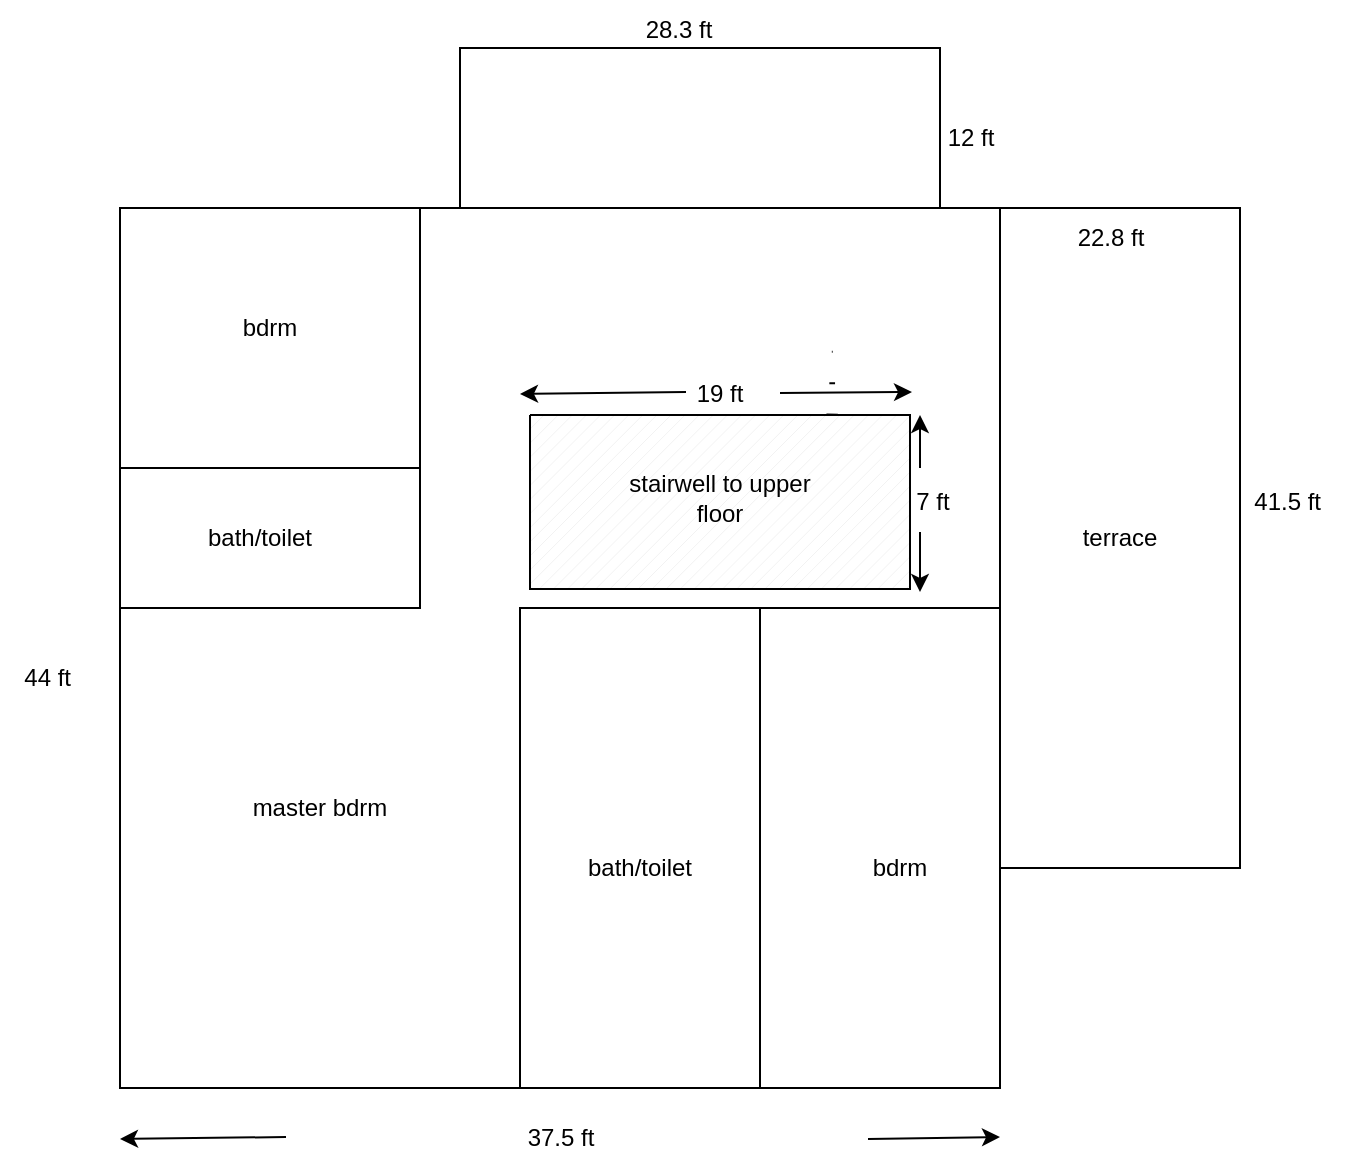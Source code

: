 <mxfile version="24.7.5">
  <diagram name="Page-1" id="azveoF4G-7jJXgx64wrJ">
    <mxGraphModel dx="1434" dy="947" grid="1" gridSize="10" guides="1" tooltips="1" connect="1" arrows="1" fold="1" page="1" pageScale="1" pageWidth="827" pageHeight="1169" math="0" shadow="0">
      <root>
        <mxCell id="0" />
        <mxCell id="1" parent="0" />
        <mxCell id="C0EPqEmD8gqdU7O8rIZc-1" value="" style="whiteSpace=wrap;html=1;aspect=fixed;" vertex="1" parent="1">
          <mxGeometry x="160" y="300" width="440" height="440" as="geometry" />
        </mxCell>
        <mxCell id="C0EPqEmD8gqdU7O8rIZc-2" value="" style="rounded=0;whiteSpace=wrap;html=1;" vertex="1" parent="1">
          <mxGeometry x="600" y="300" width="120" height="330" as="geometry" />
        </mxCell>
        <mxCell id="C0EPqEmD8gqdU7O8rIZc-3" value="" style="rounded=0;whiteSpace=wrap;html=1;" vertex="1" parent="1">
          <mxGeometry x="330" y="220" width="240" height="80" as="geometry" />
        </mxCell>
        <mxCell id="C0EPqEmD8gqdU7O8rIZc-10" value="" style="rounded=0;whiteSpace=wrap;html=1;" vertex="1" parent="1">
          <mxGeometry x="480" y="500" width="120" height="240" as="geometry" />
        </mxCell>
        <mxCell id="C0EPqEmD8gqdU7O8rIZc-11" value="" style="rounded=0;whiteSpace=wrap;html=1;" vertex="1" parent="1">
          <mxGeometry x="360" y="500" width="120" height="240" as="geometry" />
        </mxCell>
        <mxCell id="C0EPqEmD8gqdU7O8rIZc-12" value="" style="rounded=0;whiteSpace=wrap;html=1;" vertex="1" parent="1">
          <mxGeometry x="160" y="300" width="150" height="200" as="geometry" />
        </mxCell>
        <mxCell id="C0EPqEmD8gqdU7O8rIZc-18" value="" style="shape=mxgraph.arrows2.wedgeArrowDashed2;html=1;bendable=0;startWidth=16;stepSize=15;rounded=0;exitX=0.409;exitY=0.386;exitDx=0;exitDy=0;exitPerimeter=0;" edge="1" parent="1">
          <mxGeometry width="100" height="100" relative="1" as="geometry">
            <mxPoint x="368.48" y="473.92" as="sourcePoint" />
            <mxPoint x="476" y="474" as="targetPoint" />
          </mxGeometry>
        </mxCell>
        <mxCell id="C0EPqEmD8gqdU7O8rIZc-19" value="" style="shape=mxgraph.arrows2.wedgeArrowDashed2;html=1;bendable=0;startWidth=10;stepSize=15;rounded=0;entryX=0.773;entryY=0.136;entryDx=0;entryDy=0;entryPerimeter=0;" edge="1" parent="1">
          <mxGeometry width="100" height="100" relative="1" as="geometry">
            <mxPoint x="516" y="482" as="sourcePoint" />
            <mxPoint x="516.12" y="371.84" as="targetPoint" />
          </mxGeometry>
        </mxCell>
        <mxCell id="C0EPqEmD8gqdU7O8rIZc-23" value="" style="verticalLabelPosition=bottom;verticalAlign=top;html=1;shape=mxgraph.basic.rect;fillColor2=none;strokeWidth=1;size=20;indent=5;" vertex="1" parent="1">
          <mxGeometry x="160" y="430" width="150" height="70" as="geometry" />
        </mxCell>
        <mxCell id="C0EPqEmD8gqdU7O8rIZc-24" value="28.3 ft" style="text;html=1;align=center;verticalAlign=middle;resizable=0;points=[];autosize=1;strokeColor=none;fillColor=none;" vertex="1" parent="1">
          <mxGeometry x="409" y="196" width="60" height="30" as="geometry" />
        </mxCell>
        <mxCell id="C0EPqEmD8gqdU7O8rIZc-26" value="12 ft" style="text;html=1;align=center;verticalAlign=middle;resizable=0;points=[];autosize=1;strokeColor=none;fillColor=none;fontFamily=Helvetica;fontSize=12;fontColor=default;" vertex="1" parent="1">
          <mxGeometry x="560" y="250" width="50" height="30" as="geometry" />
        </mxCell>
        <mxCell id="C0EPqEmD8gqdU7O8rIZc-27" value="44 ft&amp;nbsp;" style="text;html=1;align=center;verticalAlign=middle;resizable=0;points=[];autosize=1;strokeColor=none;fillColor=none;" vertex="1" parent="1">
          <mxGeometry x="100" y="520" width="50" height="30" as="geometry" />
        </mxCell>
        <mxCell id="C0EPqEmD8gqdU7O8rIZc-28" value="37.5 ft" style="text;html=1;align=center;verticalAlign=middle;resizable=0;points=[];autosize=1;strokeColor=none;fillColor=none;" vertex="1" parent="1">
          <mxGeometry x="350" y="750" width="60" height="30" as="geometry" />
        </mxCell>
        <mxCell id="C0EPqEmD8gqdU7O8rIZc-29" value="41.5 ft&amp;nbsp;" style="text;html=1;align=center;verticalAlign=middle;resizable=0;points=[];autosize=1;strokeColor=none;fillColor=none;" vertex="1" parent="1">
          <mxGeometry x="715" y="432" width="60" height="30" as="geometry" />
        </mxCell>
        <mxCell id="C0EPqEmD8gqdU7O8rIZc-30" value="22.8 ft" style="text;html=1;align=center;verticalAlign=middle;resizable=0;points=[];autosize=1;strokeColor=none;fillColor=none;fontFamily=Helvetica;fontSize=12;fontColor=default;" vertex="1" parent="1">
          <mxGeometry x="625" y="300" width="60" height="30" as="geometry" />
        </mxCell>
        <mxCell id="C0EPqEmD8gqdU7O8rIZc-31" value="" style="verticalLabelPosition=bottom;verticalAlign=top;html=1;shape=mxgraph.basic.patternFillRect;fillStyle=diag;step=5;fillStrokeWidth=0.2;fillStrokeColor=#dddddd;" vertex="1" parent="1">
          <mxGeometry x="365" y="403.5" width="190" height="87" as="geometry" />
        </mxCell>
        <mxCell id="C0EPqEmD8gqdU7O8rIZc-32" value="stairwell to upper floor" style="text;html=1;align=center;verticalAlign=middle;whiteSpace=wrap;rounded=0;" vertex="1" parent="1">
          <mxGeometry x="410" y="430" width="100" height="30" as="geometry" />
        </mxCell>
        <mxCell id="C0EPqEmD8gqdU7O8rIZc-33" value="19 ft" style="text;html=1;align=center;verticalAlign=middle;whiteSpace=wrap;rounded=0;" vertex="1" parent="1">
          <mxGeometry x="430" y="377.5" width="60" height="30" as="geometry" />
        </mxCell>
        <mxCell id="C0EPqEmD8gqdU7O8rIZc-34" value="" style="endArrow=classic;html=1;rounded=0;entryX=0.975;entryY=0.038;entryDx=0;entryDy=0;entryPerimeter=0;exitX=1;exitY=0.5;exitDx=0;exitDy=0;" edge="1" parent="1" source="C0EPqEmD8gqdU7O8rIZc-33">
          <mxGeometry width="50" height="50" relative="1" as="geometry">
            <mxPoint x="490" y="390" as="sourcePoint" />
            <mxPoint x="556" y="392.0" as="targetPoint" />
          </mxGeometry>
        </mxCell>
        <mxCell id="C0EPqEmD8gqdU7O8rIZc-36" value="" style="endArrow=classic;html=1;rounded=0;entryX=0.98;entryY=0.36;entryDx=0;entryDy=0;entryPerimeter=0;exitX=1;exitY=0.5;exitDx=0;exitDy=0;" edge="1" parent="1">
          <mxGeometry width="50" height="50" relative="1" as="geometry">
            <mxPoint x="443" y="392" as="sourcePoint" />
            <mxPoint x="360" y="393" as="targetPoint" />
          </mxGeometry>
        </mxCell>
        <mxCell id="C0EPqEmD8gqdU7O8rIZc-38" value="" style="endArrow=classic;html=1;rounded=0;" edge="1" parent="1">
          <mxGeometry width="50" height="50" relative="1" as="geometry">
            <mxPoint x="560" y="430" as="sourcePoint" />
            <mxPoint x="560" y="403.5" as="targetPoint" />
          </mxGeometry>
        </mxCell>
        <mxCell id="C0EPqEmD8gqdU7O8rIZc-39" value="" style="endArrow=classic;html=1;rounded=0;entryX=0.75;entryY=0;entryDx=0;entryDy=0;" edge="1" parent="1">
          <mxGeometry width="50" height="50" relative="1" as="geometry">
            <mxPoint x="560" y="462" as="sourcePoint" />
            <mxPoint x="560" y="492" as="targetPoint" />
          </mxGeometry>
        </mxCell>
        <mxCell id="C0EPqEmD8gqdU7O8rIZc-40" value="7 ft" style="text;html=1;align=center;verticalAlign=middle;resizable=0;points=[];autosize=1;strokeColor=none;fillColor=none;fontFamily=Helvetica;fontSize=12;fontColor=default;" vertex="1" parent="1">
          <mxGeometry x="546" y="432" width="40" height="30" as="geometry" />
        </mxCell>
        <mxCell id="C0EPqEmD8gqdU7O8rIZc-41" value="" style="endArrow=classic;html=1;rounded=0;entryX=0.98;entryY=0.36;entryDx=0;entryDy=0;entryPerimeter=0;exitX=1;exitY=0.5;exitDx=0;exitDy=0;" edge="1" parent="1">
          <mxGeometry width="50" height="50" relative="1" as="geometry">
            <mxPoint x="243" y="764.5" as="sourcePoint" />
            <mxPoint x="160" y="765.5" as="targetPoint" />
          </mxGeometry>
        </mxCell>
        <mxCell id="C0EPqEmD8gqdU7O8rIZc-42" value="" style="endArrow=classic;html=1;rounded=0;entryX=0.975;entryY=0.038;entryDx=0;entryDy=0;entryPerimeter=0;exitX=1;exitY=0.5;exitDx=0;exitDy=0;" edge="1" parent="1">
          <mxGeometry width="50" height="50" relative="1" as="geometry">
            <mxPoint x="534" y="765.5" as="sourcePoint" />
            <mxPoint x="600" y="764.5" as="targetPoint" />
          </mxGeometry>
        </mxCell>
        <mxCell id="C0EPqEmD8gqdU7O8rIZc-43" value="master bdrm" style="text;html=1;align=center;verticalAlign=middle;whiteSpace=wrap;rounded=0;" vertex="1" parent="1">
          <mxGeometry x="210" y="590" width="100" height="20" as="geometry" />
        </mxCell>
        <mxCell id="C0EPqEmD8gqdU7O8rIZc-44" value="bdrm" style="text;html=1;align=center;verticalAlign=middle;whiteSpace=wrap;rounded=0;" vertex="1" parent="1">
          <mxGeometry x="185" y="350" width="100" height="20" as="geometry" />
        </mxCell>
        <mxCell id="C0EPqEmD8gqdU7O8rIZc-45" value="bdrm" style="text;html=1;align=center;verticalAlign=middle;whiteSpace=wrap;rounded=0;" vertex="1" parent="1">
          <mxGeometry x="500" y="620" width="100" height="20" as="geometry" />
        </mxCell>
        <mxCell id="C0EPqEmD8gqdU7O8rIZc-46" value="bath/toilet" style="text;html=1;align=center;verticalAlign=middle;whiteSpace=wrap;rounded=0;" vertex="1" parent="1">
          <mxGeometry x="370" y="620" width="100" height="20" as="geometry" />
        </mxCell>
        <mxCell id="C0EPqEmD8gqdU7O8rIZc-47" value="bath/toilet" style="text;html=1;align=center;verticalAlign=middle;whiteSpace=wrap;rounded=0;" vertex="1" parent="1">
          <mxGeometry x="180" y="455" width="100" height="20" as="geometry" />
        </mxCell>
        <mxCell id="C0EPqEmD8gqdU7O8rIZc-48" value="terrace" style="text;html=1;align=center;verticalAlign=middle;whiteSpace=wrap;rounded=0;" vertex="1" parent="1">
          <mxGeometry x="610" y="455" width="100" height="20" as="geometry" />
        </mxCell>
      </root>
    </mxGraphModel>
  </diagram>
</mxfile>
